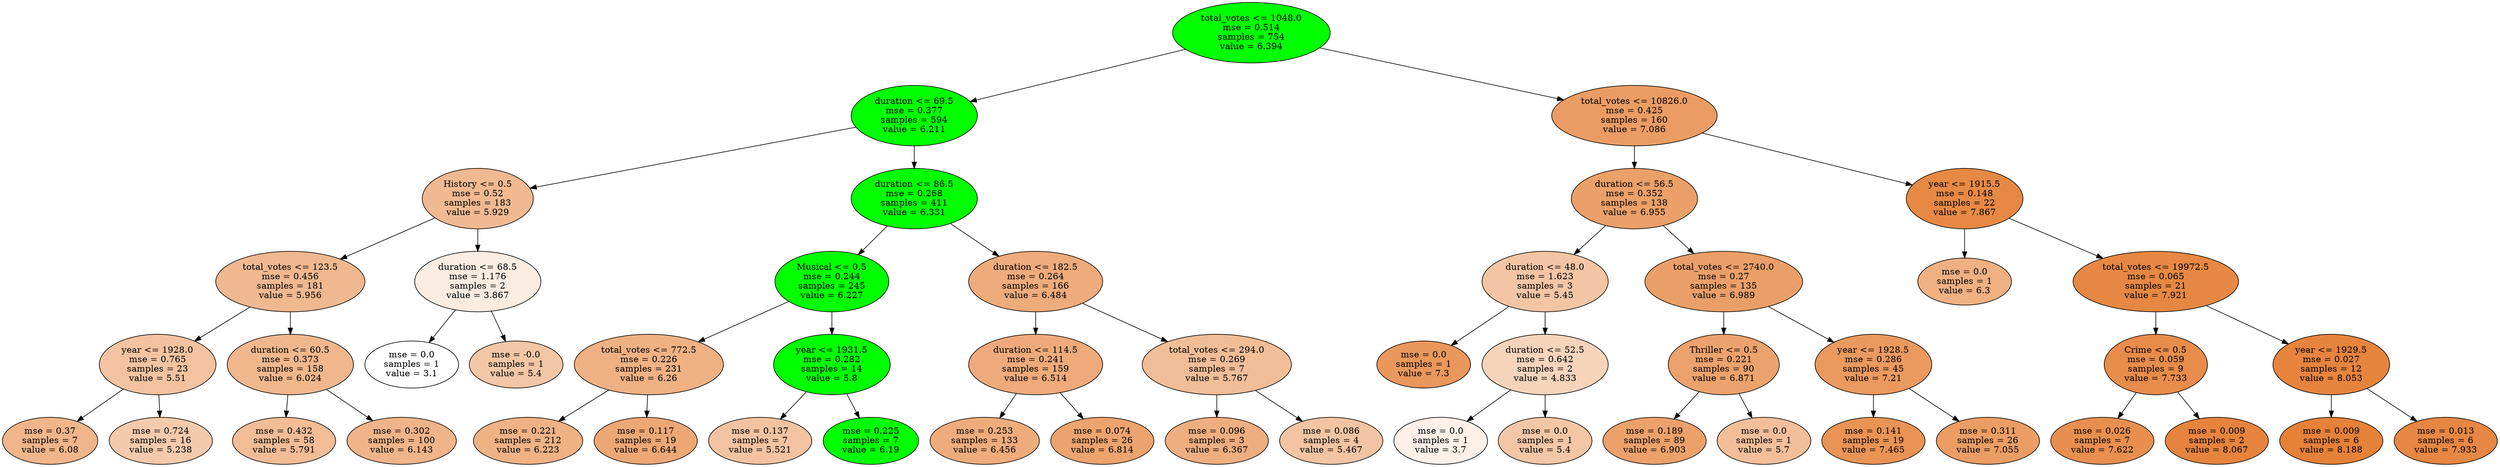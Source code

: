 digraph {
	0 [label="total_votes <= 1048.0\nmse = 0.514\nsamples = 754\nvalue = 6.394" fillcolor=green style=filled]
	1 [label="duration <= 69.5\nmse = 0.377\nsamples = 594\nvalue = 6.211" fillcolor=green style=filled]
	2 [label="History <= 0.5\nmse = 0.52\nsamples = 183\nvalue = 5.929" fillcolor="#f1b991" style=filled]
	3 [label="total_votes <= 123.5\nmse = 0.456\nsamples = 181\nvalue = 5.956" fillcolor="#f0b890" style=filled]
	4 [label="year <= 1928.0\nmse = 0.765\nsamples = 23\nvalue = 5.51" fillcolor="#f3c3a1" style=filled]
	5 [label="mse = 0.37\nsamples = 7\nvalue = 6.08" fillcolor="#f0b58b" style=filled]
	6 [label="mse = 0.724\nsamples = 16\nvalue = 5.238" fillcolor="#f4caac" style=filled]
	7 [label="duration <= 60.5\nmse = 0.373\nsamples = 158\nvalue = 6.024" fillcolor="#f0b78d" style=filled]
	8 [label="mse = 0.432\nsamples = 58\nvalue = 5.791" fillcolor="#f1bc96" style=filled]
	9 [label="mse = 0.302\nsamples = 100\nvalue = 6.143" fillcolor="#efb489" style=filled]
	10 [label="duration <= 68.5\nmse = 1.176\nsamples = 2\nvalue = 3.867" fillcolor="#fbece1" style=filled]
	11 [label="mse = 0.0\nsamples = 1\nvalue = 3.1" fillcolor="#ffffff" style=filled]
	12 [label="mse = -0.0\nsamples = 1\nvalue = 5.4" fillcolor="#f3c6a5" style=filled]
	13 [label="duration <= 86.5\nmse = 0.268\nsamples = 411\nvalue = 6.331" fillcolor=green style=filled]
	14 [label="Musical <= 0.5\nmse = 0.244\nsamples = 245\nvalue = 6.227" fillcolor=green style=filled]
	15 [label="total_votes <= 772.5\nmse = 0.226\nsamples = 231\nvalue = 6.26" fillcolor="#efb184" style=filled]
	16 [label="mse = 0.221\nsamples = 212\nvalue = 6.223" fillcolor="#efb285" style=filled]
	17 [label="mse = 0.117\nsamples = 19\nvalue = 6.644" fillcolor="#eda775" style=filled]
	18 [label="year <= 1931.5\nmse = 0.282\nsamples = 14\nvalue = 5.8" fillcolor=green style=filled]
	19 [label="mse = 0.137\nsamples = 7\nvalue = 5.521" fillcolor="#f3c3a1" style=filled]
	20 [label="mse = 0.225\nsamples = 7\nvalue = 6.19" fillcolor=green style=filled]
	21 [label="duration <= 182.5\nmse = 0.264\nsamples = 166\nvalue = 6.484" fillcolor="#eeab7b" style=filled]
	22 [label="duration <= 114.5\nmse = 0.241\nsamples = 159\nvalue = 6.514" fillcolor="#eeaa7a" style=filled]
	23 [label="mse = 0.253\nsamples = 133\nvalue = 6.456" fillcolor="#eeac7c" style=filled]
	24 [label="mse = 0.074\nsamples = 26\nvalue = 6.814" fillcolor="#eca36e" style=filled]
	25 [label="total_votes <= 294.0\nmse = 0.269\nsamples = 7\nvalue = 5.767" fillcolor="#f1bd97" style=filled]
	26 [label="mse = 0.096\nsamples = 3\nvalue = 6.367" fillcolor="#eeae80" style=filled]
	27 [label="mse = 0.086\nsamples = 4\nvalue = 5.467" fillcolor="#f3c4a3" style=filled]
	28 [label="total_votes <= 10826.0\nmse = 0.425\nsamples = 160\nvalue = 7.086" fillcolor="#eb9c64" style=filled]
	29 [label="duration <= 56.5\nmse = 0.352\nsamples = 138\nvalue = 6.955" fillcolor="#eba069" style=filled]
	30 [label="duration <= 48.0\nmse = 1.623\nsamples = 3\nvalue = 5.45" fillcolor="#f3c5a4" style=filled]
	31 [label="mse = 0.0\nsamples = 1\nvalue = 7.3" fillcolor="#ea975c" style=filled]
	32 [label="duration <= 52.5\nmse = 0.642\nsamples = 2\nvalue = 4.833" fillcolor="#f6d4bc" style=filled]
	33 [label="mse = 0.0\nsamples = 1\nvalue = 3.7" fillcolor="#fcf0e8" style=filled]
	34 [label="mse = 0.0\nsamples = 1\nvalue = 5.4" fillcolor="#f3c6a5" style=filled]
	35 [label="total_votes <= 2740.0\nmse = 0.27\nsamples = 135\nvalue = 6.989" fillcolor="#eb9f68" style=filled]
	36 [label="Thriller <= 0.5\nmse = 0.221\nsamples = 90\nvalue = 6.871" fillcolor="#eca26c" style=filled]
	37 [label="mse = 0.189\nsamples = 89\nvalue = 6.903" fillcolor="#eca16b" style=filled]
	38 [label="mse = 0.0\nsamples = 1\nvalue = 5.7" fillcolor="#f2bf9a" style=filled]
	39 [label="year <= 1928.5\nmse = 0.286\nsamples = 45\nvalue = 7.21" fillcolor="#ea995f" style=filled]
	40 [label="mse = 0.141\nsamples = 19\nvalue = 7.465" fillcolor="#e99355" style=filled]
	41 [label="mse = 0.311\nsamples = 26\nvalue = 7.055" fillcolor="#eb9d65" style=filled]
	42 [label="year <= 1915.5\nmse = 0.148\nsamples = 22\nvalue = 7.867" fillcolor="#e78945" style=filled]
	43 [label="mse = 0.0\nsamples = 1\nvalue = 6.3" fillcolor="#efb082" style=filled]
	44 [label="total_votes <= 19972.5\nmse = 0.065\nsamples = 21\nvalue = 7.921" fillcolor="#e68843" style=filled]
	45 [label="Crime <= 0.5\nmse = 0.059\nsamples = 9\nvalue = 7.733" fillcolor="#e78c4b" style=filled]
	46 [label="mse = 0.026\nsamples = 7\nvalue = 7.622" fillcolor="#e88f4f" style=filled]
	47 [label="mse = 0.009\nsamples = 2\nvalue = 8.067" fillcolor="#e6843e" style=filled]
	48 [label="year <= 1929.5\nmse = 0.027\nsamples = 12\nvalue = 8.053" fillcolor="#e6843e" style=filled]
	49 [label="mse = 0.009\nsamples = 6\nvalue = 8.188" fillcolor="#e58139" style=filled]
	50 [label="mse = 0.013\nsamples = 6\nvalue = 7.933" fillcolor="#e68743" style=filled]
	0 -> 1
	1 -> 2
	2 -> 3
	3 -> 4
	4 -> 5
	4 -> 6
	3 -> 7
	7 -> 8
	7 -> 9
	2 -> 10
	10 -> 11
	10 -> 12
	1 -> 13
	13 -> 14
	14 -> 15
	15 -> 16
	15 -> 17
	14 -> 18
	18 -> 19
	18 -> 20
	13 -> 21
	21 -> 22
	22 -> 23
	22 -> 24
	21 -> 25
	25 -> 26
	25 -> 27
	0 -> 28
	28 -> 29
	29 -> 30
	30 -> 31
	30 -> 32
	32 -> 33
	32 -> 34
	29 -> 35
	35 -> 36
	36 -> 37
	36 -> 38
	35 -> 39
	39 -> 40
	39 -> 41
	28 -> 42
	42 -> 43
	42 -> 44
	44 -> 45
	45 -> 46
	45 -> 47
	44 -> 48
	48 -> 49
	48 -> 50
}
